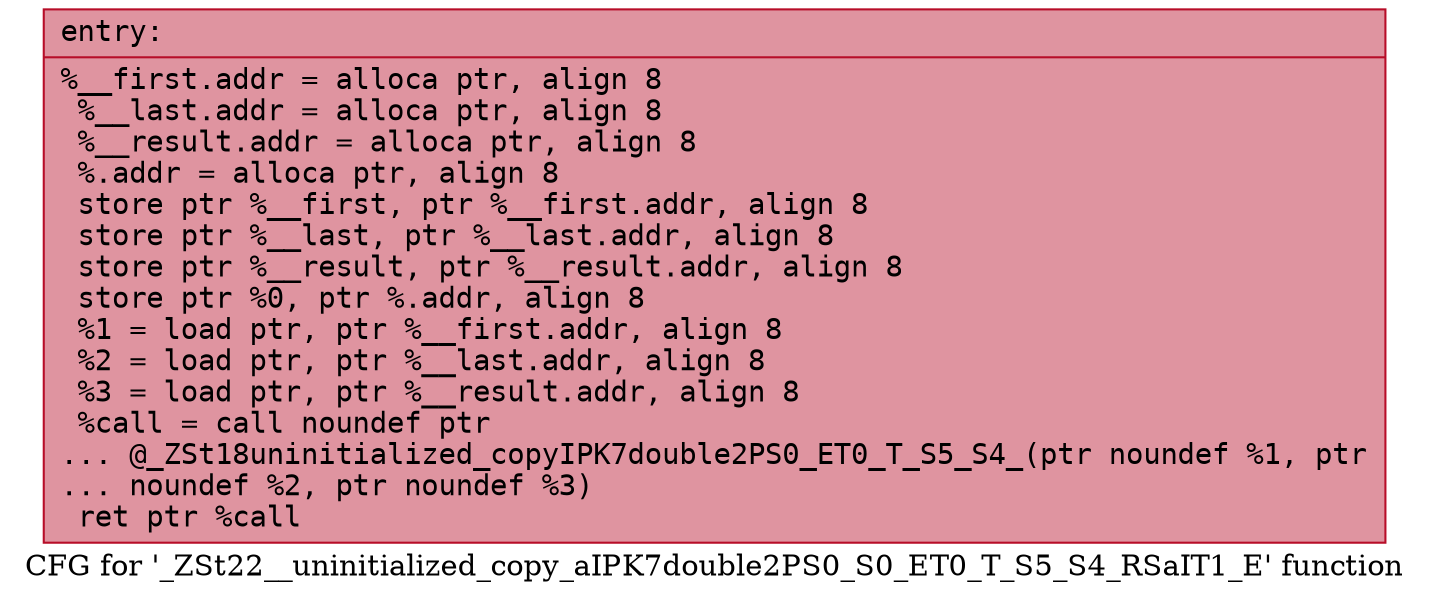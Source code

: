digraph "CFG for '_ZSt22__uninitialized_copy_aIPK7double2PS0_S0_ET0_T_S5_S4_RSaIT1_E' function" {
	label="CFG for '_ZSt22__uninitialized_copy_aIPK7double2PS0_S0_ET0_T_S5_S4_RSaIT1_E' function";

	Node0x5579924ffb60 [shape=record,color="#b70d28ff", style=filled, fillcolor="#b70d2870" fontname="Courier",label="{entry:\l|  %__first.addr = alloca ptr, align 8\l  %__last.addr = alloca ptr, align 8\l  %__result.addr = alloca ptr, align 8\l  %.addr = alloca ptr, align 8\l  store ptr %__first, ptr %__first.addr, align 8\l  store ptr %__last, ptr %__last.addr, align 8\l  store ptr %__result, ptr %__result.addr, align 8\l  store ptr %0, ptr %.addr, align 8\l  %1 = load ptr, ptr %__first.addr, align 8\l  %2 = load ptr, ptr %__last.addr, align 8\l  %3 = load ptr, ptr %__result.addr, align 8\l  %call = call noundef ptr\l... @_ZSt18uninitialized_copyIPK7double2PS0_ET0_T_S5_S4_(ptr noundef %1, ptr\l... noundef %2, ptr noundef %3)\l  ret ptr %call\l}"];
}
